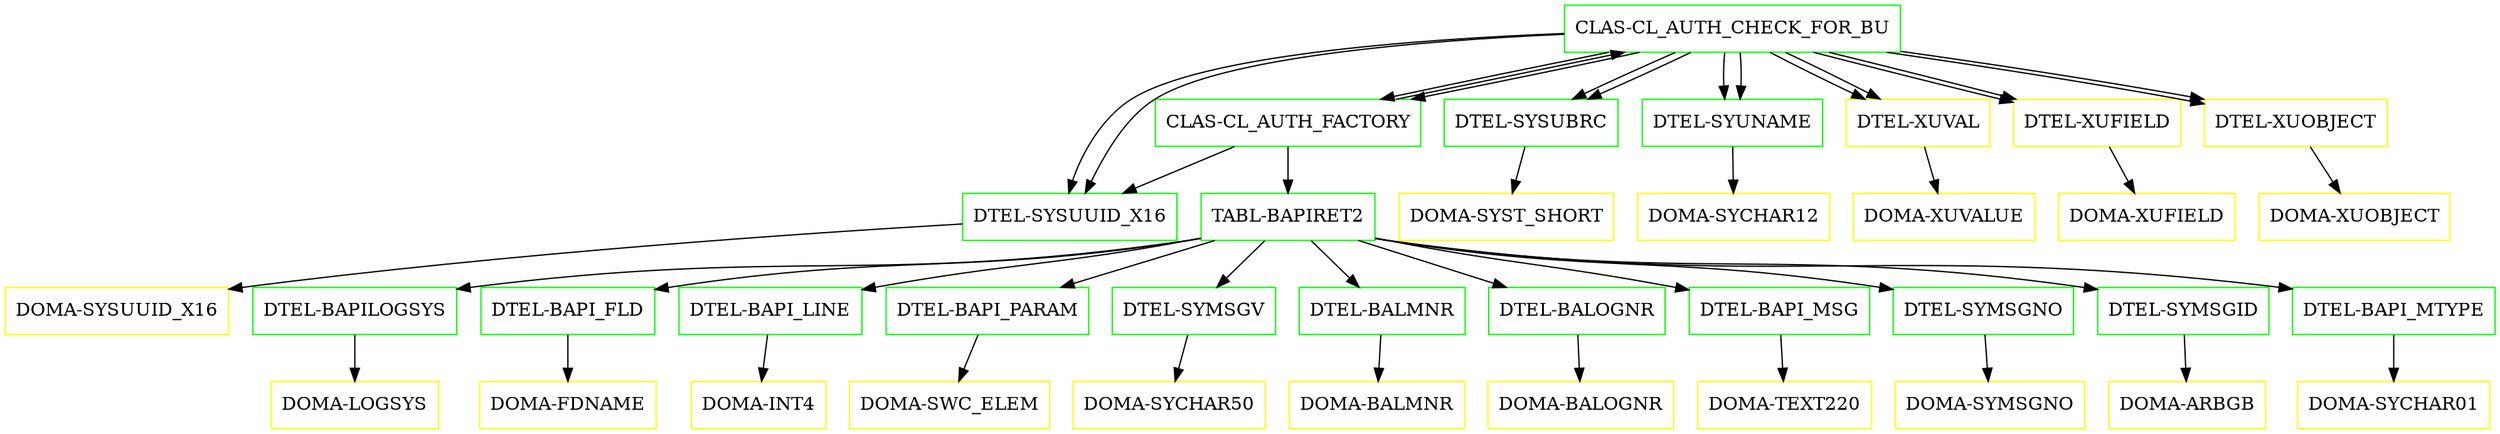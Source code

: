 digraph G {
  "CLAS-CL_AUTH_CHECK_FOR_BU" [shape=box,color=green];
  "CLAS-CL_AUTH_FACTORY" [shape=box,color=green,URL="./CLAS_CL_AUTH_FACTORY.html"];
  "CLAS-CL_AUTH_CHECK_FOR_BU" [shape=box,color=green,URL="./CLAS_CL_AUTH_CHECK_FOR_BU.html"];
  "DTEL-SYSUBRC" [shape=box,color=green,URL="./DTEL_SYSUBRC.html"];
  "DOMA-SYST_SHORT" [shape=box,color=yellow,URL="./DOMA_SYST_SHORT.html"];
  "DTEL-SYUNAME" [shape=box,color=green,URL="./DTEL_SYUNAME.html"];
  "DOMA-SYCHAR12" [shape=box,color=yellow,URL="./DOMA_SYCHAR12.html"];
  "DTEL-XUVAL" [shape=box,color=yellow,URL="./DTEL_XUVAL.html"];
  "DOMA-XUVALUE" [shape=box,color=yellow,URL="./DOMA_XUVALUE.html"];
  "DTEL-XUFIELD" [shape=box,color=yellow,URL="./DTEL_XUFIELD.html"];
  "DOMA-XUFIELD" [shape=box,color=yellow,URL="./DOMA_XUFIELD.html"];
  "DTEL-XUOBJECT" [shape=box,color=yellow,URL="./DTEL_XUOBJECT.html"];
  "DOMA-XUOBJECT" [shape=box,color=yellow,URL="./DOMA_XUOBJECT.html"];
  "DTEL-SYSUUID_X16" [shape=box,color=green,URL="./DTEL_SYSUUID_X16.html"];
  "DOMA-SYSUUID_X16" [shape=box,color=yellow,URL="./DOMA_SYSUUID_X16.html"];
  "TABL-BAPIRET2" [shape=box,color=green,URL="./TABL_BAPIRET2.html"];
  "DTEL-BAPILOGSYS" [shape=box,color=green,URL="./DTEL_BAPILOGSYS.html"];
  "DOMA-LOGSYS" [shape=box,color=yellow,URL="./DOMA_LOGSYS.html"];
  "DTEL-BAPI_FLD" [shape=box,color=green,URL="./DTEL_BAPI_FLD.html"];
  "DOMA-FDNAME" [shape=box,color=yellow,URL="./DOMA_FDNAME.html"];
  "DTEL-BAPI_LINE" [shape=box,color=green,URL="./DTEL_BAPI_LINE.html"];
  "DOMA-INT4" [shape=box,color=yellow,URL="./DOMA_INT4.html"];
  "DTEL-BAPI_PARAM" [shape=box,color=green,URL="./DTEL_BAPI_PARAM.html"];
  "DOMA-SWC_ELEM" [shape=box,color=yellow,URL="./DOMA_SWC_ELEM.html"];
  "DTEL-SYMSGV" [shape=box,color=green,URL="./DTEL_SYMSGV.html"];
  "DOMA-SYCHAR50" [shape=box,color=yellow,URL="./DOMA_SYCHAR50.html"];
  "DTEL-BALMNR" [shape=box,color=green,URL="./DTEL_BALMNR.html"];
  "DOMA-BALMNR" [shape=box,color=yellow,URL="./DOMA_BALMNR.html"];
  "DTEL-BALOGNR" [shape=box,color=green,URL="./DTEL_BALOGNR.html"];
  "DOMA-BALOGNR" [shape=box,color=yellow,URL="./DOMA_BALOGNR.html"];
  "DTEL-BAPI_MSG" [shape=box,color=green,URL="./DTEL_BAPI_MSG.html"];
  "DOMA-TEXT220" [shape=box,color=yellow,URL="./DOMA_TEXT220.html"];
  "DTEL-SYMSGNO" [shape=box,color=green,URL="./DTEL_SYMSGNO.html"];
  "DOMA-SYMSGNO" [shape=box,color=yellow,URL="./DOMA_SYMSGNO.html"];
  "DTEL-SYMSGID" [shape=box,color=green,URL="./DTEL_SYMSGID.html"];
  "DOMA-ARBGB" [shape=box,color=yellow,URL="./DOMA_ARBGB.html"];
  "DTEL-BAPI_MTYPE" [shape=box,color=green,URL="./DTEL_BAPI_MTYPE.html"];
  "DOMA-SYCHAR01" [shape=box,color=yellow,URL="./DOMA_SYCHAR01.html"];
  "CLAS-CL_AUTH_CHECK_FOR_BU" -> "DTEL-SYSUUID_X16";
  "CLAS-CL_AUTH_CHECK_FOR_BU" -> "DTEL-XUOBJECT";
  "CLAS-CL_AUTH_CHECK_FOR_BU" -> "DTEL-XUFIELD";
  "CLAS-CL_AUTH_CHECK_FOR_BU" -> "DTEL-XUVAL";
  "CLAS-CL_AUTH_CHECK_FOR_BU" -> "DTEL-SYUNAME";
  "CLAS-CL_AUTH_CHECK_FOR_BU" -> "DTEL-SYSUBRC";
  "CLAS-CL_AUTH_CHECK_FOR_BU" -> "CLAS-CL_AUTH_FACTORY";
  "CLAS-CL_AUTH_FACTORY" -> "DTEL-SYSUUID_X16";
  "CLAS-CL_AUTH_FACTORY" -> "TABL-BAPIRET2";
  "CLAS-CL_AUTH_FACTORY" -> "CLAS-CL_AUTH_CHECK_FOR_BU";
  "CLAS-CL_AUTH_CHECK_FOR_BU" -> "DTEL-SYSUUID_X16";
  "CLAS-CL_AUTH_CHECK_FOR_BU" -> "DTEL-XUOBJECT";
  "CLAS-CL_AUTH_CHECK_FOR_BU" -> "DTEL-XUFIELD";
  "CLAS-CL_AUTH_CHECK_FOR_BU" -> "DTEL-XUVAL";
  "CLAS-CL_AUTH_CHECK_FOR_BU" -> "DTEL-SYUNAME";
  "CLAS-CL_AUTH_CHECK_FOR_BU" -> "DTEL-SYSUBRC";
  "CLAS-CL_AUTH_CHECK_FOR_BU" -> "CLAS-CL_AUTH_FACTORY";
  "DTEL-SYSUBRC" -> "DOMA-SYST_SHORT";
  "DTEL-SYUNAME" -> "DOMA-SYCHAR12";
  "DTEL-XUVAL" -> "DOMA-XUVALUE";
  "DTEL-XUFIELD" -> "DOMA-XUFIELD";
  "DTEL-XUOBJECT" -> "DOMA-XUOBJECT";
  "DTEL-SYSUUID_X16" -> "DOMA-SYSUUID_X16";
  "TABL-BAPIRET2" -> "DTEL-BAPI_MTYPE";
  "TABL-BAPIRET2" -> "DTEL-SYMSGID";
  "TABL-BAPIRET2" -> "DTEL-SYMSGNO";
  "TABL-BAPIRET2" -> "DTEL-BAPI_MSG";
  "TABL-BAPIRET2" -> "DTEL-BALOGNR";
  "TABL-BAPIRET2" -> "DTEL-BALMNR";
  "TABL-BAPIRET2" -> "DTEL-SYMSGV";
  "TABL-BAPIRET2" -> "DTEL-BAPI_PARAM";
  "TABL-BAPIRET2" -> "DTEL-BAPI_LINE";
  "TABL-BAPIRET2" -> "DTEL-BAPI_FLD";
  "TABL-BAPIRET2" -> "DTEL-BAPILOGSYS";
  "DTEL-BAPILOGSYS" -> "DOMA-LOGSYS";
  "DTEL-BAPI_FLD" -> "DOMA-FDNAME";
  "DTEL-BAPI_LINE" -> "DOMA-INT4";
  "DTEL-BAPI_PARAM" -> "DOMA-SWC_ELEM";
  "DTEL-SYMSGV" -> "DOMA-SYCHAR50";
  "DTEL-BALMNR" -> "DOMA-BALMNR";
  "DTEL-BALOGNR" -> "DOMA-BALOGNR";
  "DTEL-BAPI_MSG" -> "DOMA-TEXT220";
  "DTEL-SYMSGNO" -> "DOMA-SYMSGNO";
  "DTEL-SYMSGID" -> "DOMA-ARBGB";
  "DTEL-BAPI_MTYPE" -> "DOMA-SYCHAR01";
}
